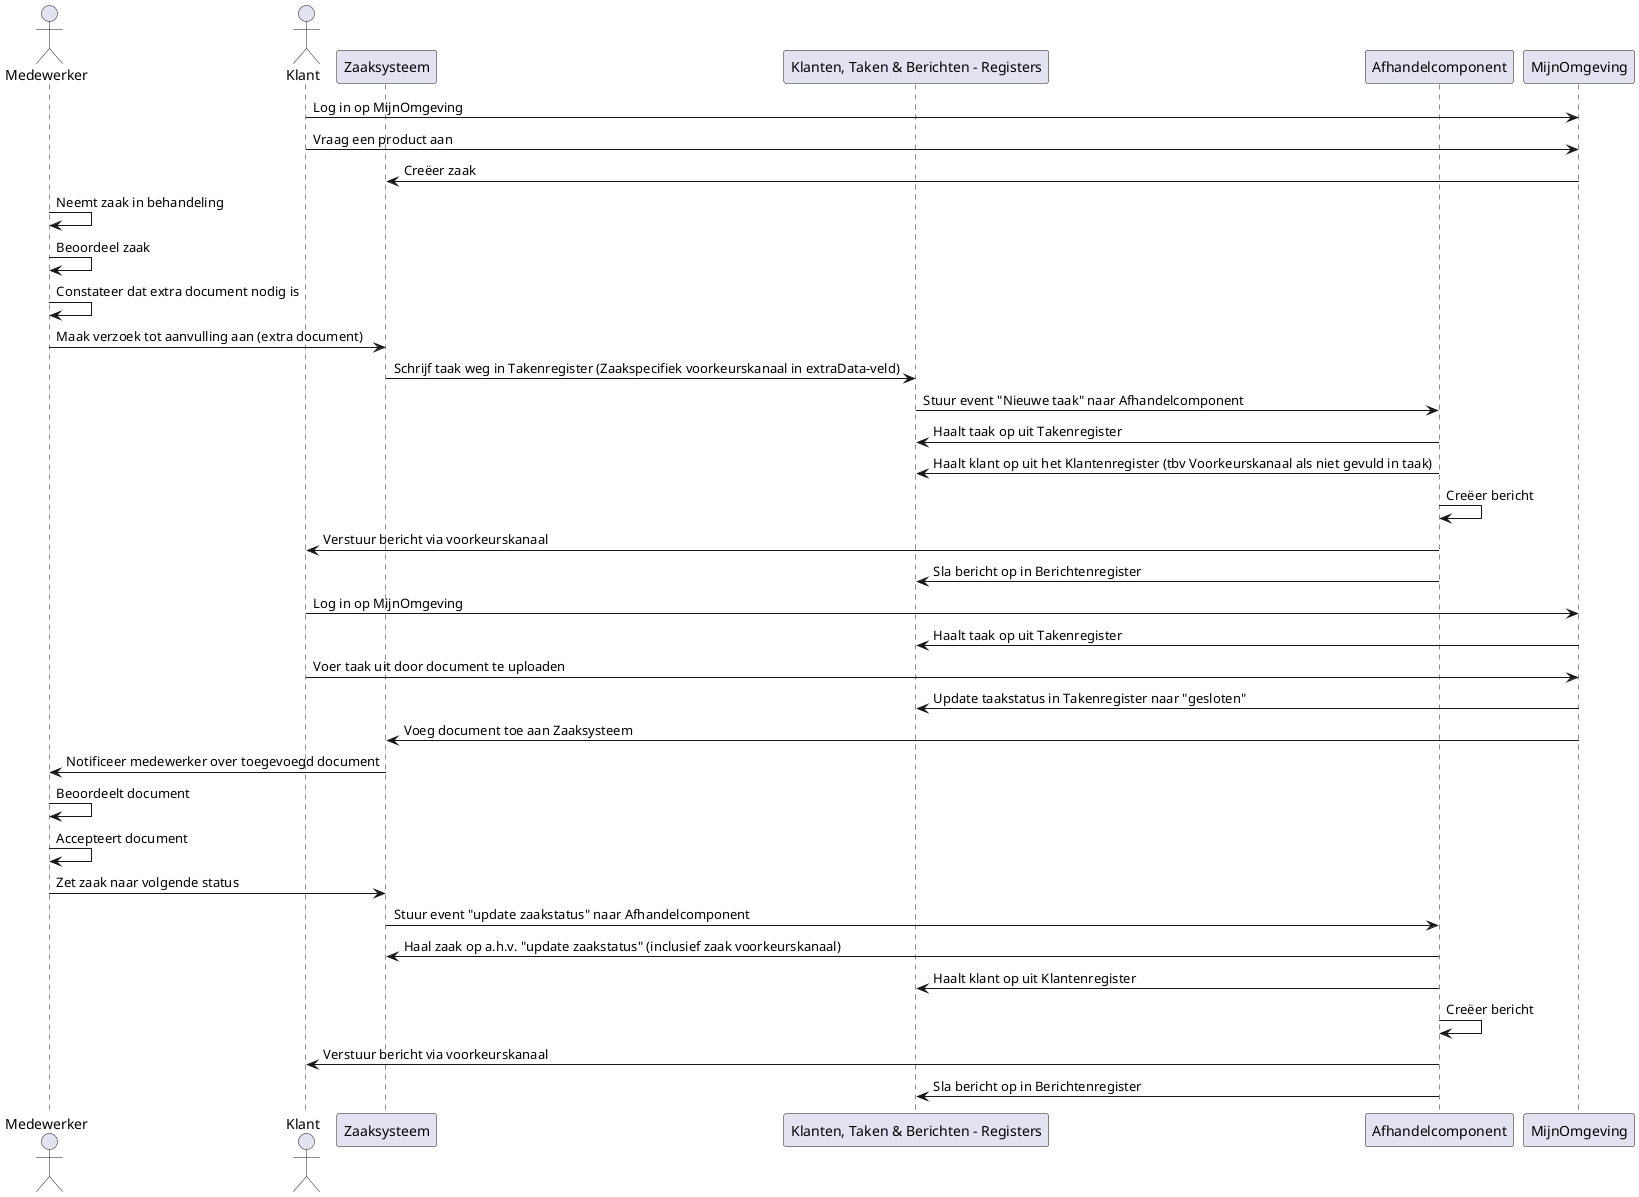 @startuml
actor Medewerker
actor Klant
participant Zaaksysteem
participant KTB as "Klanten, Taken & Berichten - Registers"
participant "Afhandelcomponent"
participant MijnOmgeving

Klant -> MijnOmgeving: Log in op MijnOmgeving
Klant -> MijnOmgeving: Vraag een product aan
MijnOmgeving -> Zaaksysteem: Creëer zaak
Medewerker -> Medewerker: Neemt zaak in behandeling
Medewerker -> Medewerker: Beoordeel zaak
Medewerker -> Medewerker: Constateer dat extra document nodig is

Medewerker -> Zaaksysteem: Maak verzoek tot aanvulling aan (extra document)
Zaaksysteem -> KTB: Schrijf taak weg in Takenregister (Zaakspecifiek voorkeurskanaal in extraData-veld)
KTB -> "Afhandelcomponent": Stuur event "Nieuwe taak" naar Afhandelcomponent
"Afhandelcomponent" -> KTB: Haalt taak op uit Takenregister 
"Afhandelcomponent" -> KTB: Haalt klant op uit het Klantenregister (tbv Voorkeurskanaal als niet gevuld in taak)
"Afhandelcomponent" -> "Afhandelcomponent": Creëer bericht
"Afhandelcomponent" -> Klant: Verstuur bericht via voorkeurskanaal
"Afhandelcomponent" -> KTB: Sla bericht op in Berichtenregister

Klant -> MijnOmgeving: Log in op MijnOmgeving
MijnOmgeving -> KTB: Haalt taak op uit Takenregister
Klant -> MijnOmgeving: Voer taak uit door document te uploaden
MijnOmgeving -> KTB: Update taakstatus in Takenregister naar "gesloten"
MijnOmgeving -> Zaaksysteem: Voeg document toe aan Zaaksysteem


Zaaksysteem -> Medewerker: Notificeer medewerker over toegevoegd document
Medewerker -> Medewerker: Beoordeelt document
Medewerker -> Medewerker: Accepteert document
Medewerker -> Zaaksysteem: Zet zaak naar volgende status
Zaaksysteem -> "Afhandelcomponent": Stuur event "update zaakstatus" naar Afhandelcomponent
"Afhandelcomponent" -> Zaaksysteem: Haal zaak op a.h.v. "update zaakstatus" (inclusief zaak voorkeurskanaal)
"Afhandelcomponent" -> KTB: Haalt klant op uit Klantenregister
"Afhandelcomponent" -> "Afhandelcomponent": Creëer bericht
"Afhandelcomponent" -> Klant: Verstuur bericht via voorkeurskanaal
"Afhandelcomponent" -> KTB: Sla bericht op in Berichtenregister
@enduml
